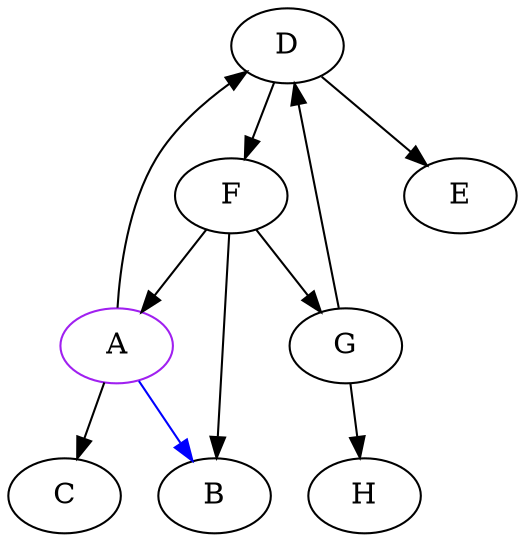 digraph {
	D [label="D"];
	F [label="F"];
	H [label="H"];
	A [label="A", color="purple"];
	E [label="E"];
	G [label="G"];
	C [label="C"];
	B [label="B"];
	
	A -> C;
	A -> B [color="blue"];
	D -> E;
	D -> F;
	F -> A;
	F -> G;
	F -> B;
	A -> D;
	G -> H;
	G -> D;
}